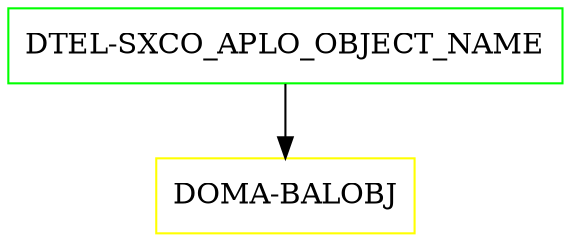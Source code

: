 digraph G {
  "DTEL-SXCO_APLO_OBJECT_NAME" [shape=box,color=green];
  "DOMA-BALOBJ" [shape=box,color=yellow,URL="./DOMA_BALOBJ.html"];
  "DTEL-SXCO_APLO_OBJECT_NAME" -> "DOMA-BALOBJ";
}
